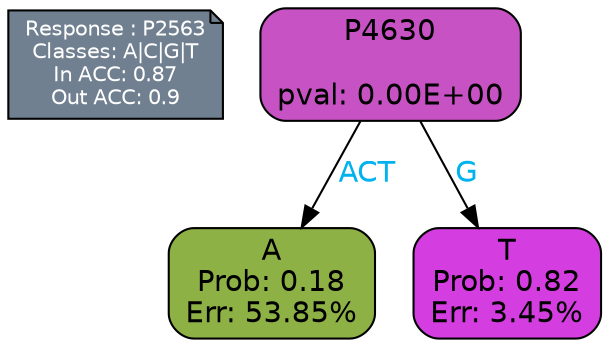 digraph Tree {
node [shape=box, style="filled, rounded", color="black", fontname=helvetica] ;
graph [ranksep=equally, splines=polylines, bgcolor=transparent, dpi=600] ;
edge [fontname=helvetica] ;
LEGEND [label="Response : P2563
Classes: A|C|G|T
In ACC: 0.87
Out ACC: 0.9
",shape=note,align=left,style=filled,fillcolor="slategray",fontcolor="white",fontsize=10];1 [label="P4630

pval: 0.00E+00", fillcolor="#c752c3"] ;
2 [label="A
Prob: 0.18
Err: 53.85%", fillcolor="#8eb146"] ;
3 [label="T
Prob: 0.82
Err: 3.45%", fillcolor="#d43ddf"] ;
1 -> 2 [label="ACT",fontcolor=deepskyblue2] ;
1 -> 3 [label="G",fontcolor=deepskyblue2] ;
{rank = same; 2;3;}{rank = same; LEGEND;1;}}